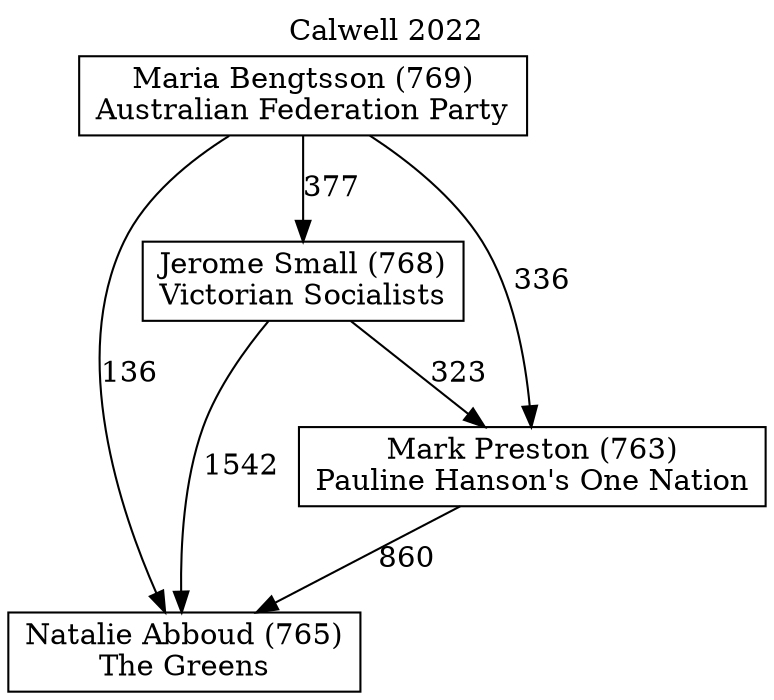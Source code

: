 // House preference flow
digraph "Natalie Abboud (765)_Calwell_2022" {
	graph [label="Calwell 2022" labelloc=t mclimit=10]
	node [shape=box]
	"Natalie Abboud (765)" [label="Natalie Abboud (765)
The Greens"]
	"Jerome Small (768)" [label="Jerome Small (768)
Victorian Socialists"]
	"Maria Bengtsson (769)" [label="Maria Bengtsson (769)
Australian Federation Party"]
	"Mark Preston (763)" [label="Mark Preston (763)
Pauline Hanson's One Nation"]
	"Jerome Small (768)" -> "Natalie Abboud (765)" [label=1542]
	"Mark Preston (763)" -> "Natalie Abboud (765)" [label=860]
	"Jerome Small (768)" -> "Mark Preston (763)" [label=323]
	"Maria Bengtsson (769)" -> "Mark Preston (763)" [label=336]
	"Maria Bengtsson (769)" -> "Natalie Abboud (765)" [label=136]
	"Maria Bengtsson (769)" -> "Jerome Small (768)" [label=377]
}
